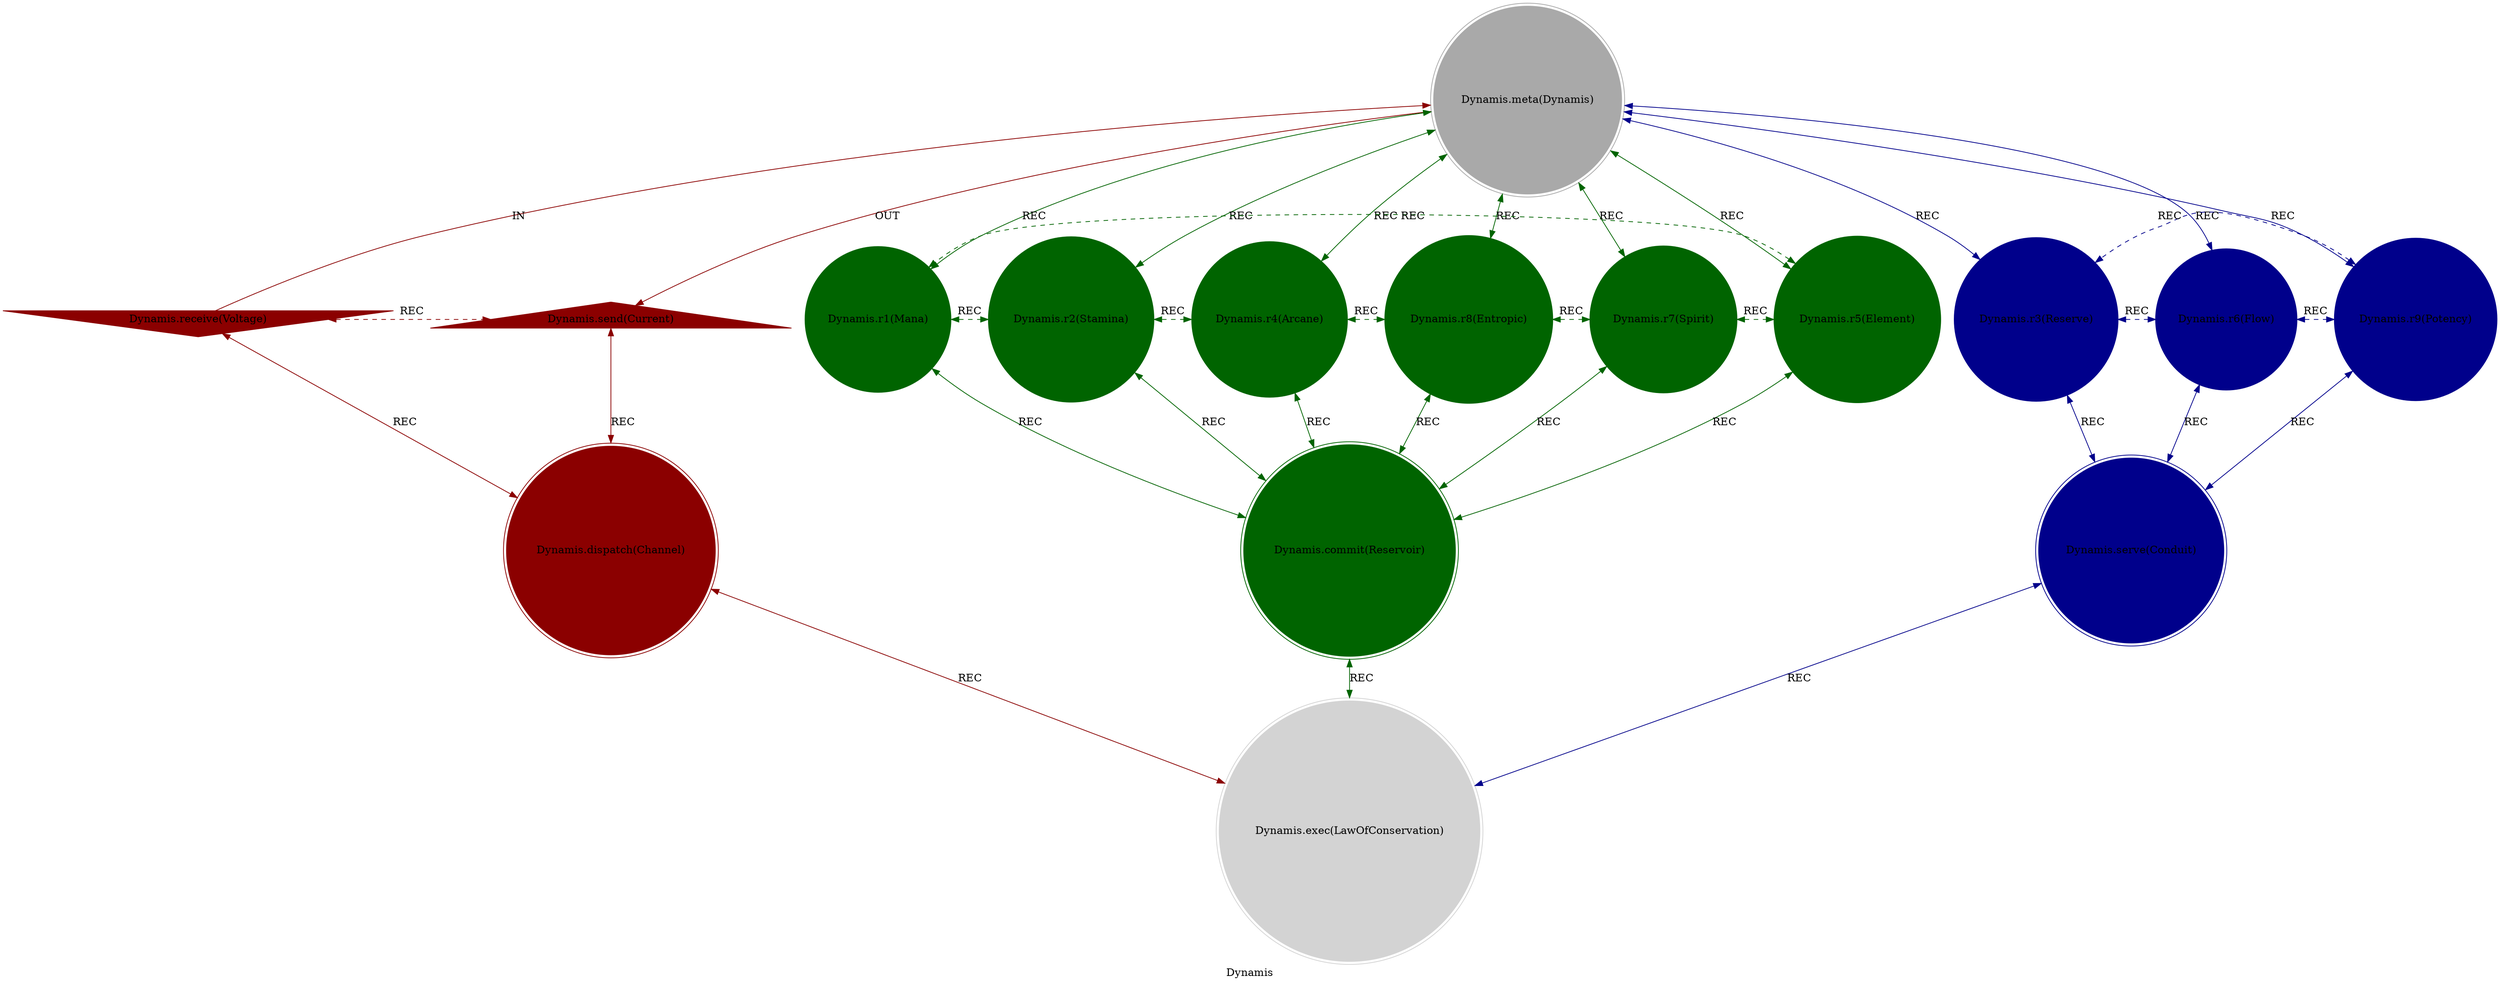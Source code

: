 strict digraph DynamisFactor {
    style = filled;
    color = lightgray;
    node [shape = circle; style = filled; color = lightgreen;];
    edge [color = darkgray;];
    label = "Dynamis";
    comment = "{{description}}";
    
    spark_a_t [label = "Dynamis.receive(Voltage)";comment = "Potential: {{description}}";shape = invtriangle;color = darkred;];
    spark_0_t [label = "Dynamis.meta(Dynamis)";comment = "Abstract: {{description}}";shape = doublecircle;color = darkgray;];
    spark_b_t [label = "Dynamis.send(Current)";comment = "Manifest: {{description}}";shape = triangle;color = darkred;];
    spark_1_t [label = "Dynamis.r1(Mana)";comment = "Initiation: {{description}}";color = darkgreen;];
    spark_2_t [label = "Dynamis.r2(Stamina)";comment = "Response: {{description}}";color = darkgreen;];
    spark_4_t [label = "Dynamis.r4(Arcane)";comment = "Integration: {{description}}";color = darkgreen;];
    spark_8_t [label = "Dynamis.r8(Entropic)";comment = "Reflection: {{description}}";color = darkgreen;];
    spark_7_t [label = "Dynamis.r7(Spirit)";comment = "Consolidation: {{description}}";color = darkgreen;];
    spark_5_t [label = "Dynamis.r5(Element)";comment = "Propagation: {{description}}";color = darkgreen;];
    spark_3_t [label = "Dynamis.r3(Reserve)";comment = "Thesis: {{description}}";color = darkblue;];
    spark_6_t [label = "Dynamis.r6(Flow)";comment = "Antithesis: {{description}}";color = darkblue;];
    spark_9_t [label = "Dynamis.r9(Potency)";comment = "Synthesis: {{description}}";color = darkblue;];
    spark_c_t [label = "Dynamis.dispatch(Channel)";comment = "Why-Who: {{description}}";shape = doublecircle;color = darkred;];
    spark_d_t [label = "Dynamis.commit(Reservoir)";comment = "What-How: {{description}}";shape = doublecircle;color = darkgreen;];
    spark_e_t [label = "Dynamis.serve(Conduit)";comment = "When-Where: {{description}}";shape = doublecircle;color = darkblue;];
    spark_f_t [label = "Dynamis.exec(LawOfConservation)";comment = "Which-Closure: {{description}}";shape = doublecircle;color = lightgray;];
    
    spark_a_t -> spark_0_t [label = "IN"; comment = "{{description}}"; color = darkred; constraint = false;];
    spark_0_t -> spark_b_t [label = "OUT"; comment = "{{description}}"; color = darkred;];
    spark_a_t -> spark_c_t [label = "REC"; comment = "{{description}}"; color = darkred; dir = both;];
    spark_b_t -> spark_c_t [label = "REC"; comment = "{{description}}"; color = darkred; dir = both;];
    spark_a_t -> spark_b_t [label = "REC"; comment = "{{description}}"; color = darkred; dir = both; style = dashed; constraint = false;];
    
    spark_0_t -> spark_1_t [label = "REC"; comment = "{{description}}"; color = darkgreen; dir = both;];
    spark_0_t -> spark_2_t [label = "REC"; comment = "{{description}}"; color = darkgreen; dir = both;];
    spark_0_t -> spark_4_t [label = "REC"; comment = "{{description}}"; color = darkgreen; dir = both;];
    spark_0_t -> spark_8_t [label = "REC"; comment = "{{description}}"; color = darkgreen; dir = both;];
    spark_0_t -> spark_7_t [label = "REC"; comment = "{{description}}"; color = darkgreen; dir = both;];
    spark_0_t -> spark_5_t [label = "REC"; comment = "{{description}}"; color = darkgreen; dir = both;];
    
    spark_1_t -> spark_2_t [label = "REC"; comment = "{{description}}"; color = darkgreen; dir = both; style = dashed; constraint = false;];
    spark_2_t -> spark_4_t [label = "REC"; comment = "{{description}}"; color = darkgreen; dir = both; style = dashed; constraint = false;];
    spark_4_t -> spark_8_t [label = "REC"; comment = "{{description}}"; color = darkgreen; dir = both; style = dashed; constraint = false;];
    spark_8_t -> spark_7_t [label = "REC"; comment = "{{description}}"; color = darkgreen; dir = both; style = dashed; constraint = false;];
    spark_7_t -> spark_5_t [label = "REC"; comment = "{{description}}"; color = darkgreen; dir = both; style = dashed; constraint = false;];
    spark_5_t -> spark_1_t [label = "REC"; comment = "{{description}}"; color = darkgreen; dir = both; style = dashed; constraint = false;];
    
    spark_1_t -> spark_d_t [label = "REC"; comment = "{{description}}"; color = darkgreen; dir = both;];
    spark_2_t -> spark_d_t [label = "REC"; comment = "{{description}}"; color = darkgreen; dir = both;];
    spark_4_t -> spark_d_t [label = "REC"; comment = "{{description}}"; color = darkgreen; dir = both;];
    spark_8_t -> spark_d_t [label = "REC"; comment = "{{description}}"; color = darkgreen; dir = both;];
    spark_7_t -> spark_d_t [label = "REC"; comment = "{{description}}"; color = darkgreen; dir = both;];
    spark_5_t -> spark_d_t [label = "REC"; comment = "{{description}}"; color = darkgreen; dir = both;];
    
    spark_0_t -> spark_3_t [label = "REC"; comment = "{{description}}"; color = darkblue; dir = both;];
    spark_0_t -> spark_6_t [label = "REC"; comment = "{{description}}"; color = darkblue; dir = both;];
    spark_0_t -> spark_9_t [label = "REC"; comment = "{{description}}"; color = darkblue; dir = both;];
    
    spark_3_t -> spark_e_t [label = "REC"; comment = "{{description}}"; color = darkblue; dir = both;];
    spark_6_t -> spark_e_t [label = "REC"; comment = "{{description}}"; color = darkblue; dir = both;];
    spark_9_t -> spark_e_t [label = "REC"; comment = "{{description}}"; color = darkblue; dir = both;];
    
    spark_3_t -> spark_6_t [label = "REC"; comment = "{{description}}"; color = darkblue; dir = both; style = dashed; constraint = false;];
    spark_6_t -> spark_9_t [label = "REC"; comment = "{{description}}"; color = darkblue; dir = both; style = dashed; constraint = false;];
    spark_9_t -> spark_3_t [label = "REC"; comment = "{{description}}"; color = darkblue; dir = both; style = dashed; constraint = false;];
    
    spark_c_t -> spark_f_t [label = "REC"; comment = "{{description}}"; color = darkred; dir = both;];
    spark_d_t -> spark_f_t [label = "REC"; comment = "{{description}}"; color = darkgreen; dir = both;];
    spark_e_t -> spark_f_t [label = "REC"; comment = "{{description}}"; color = darkblue; dir = both;];
}